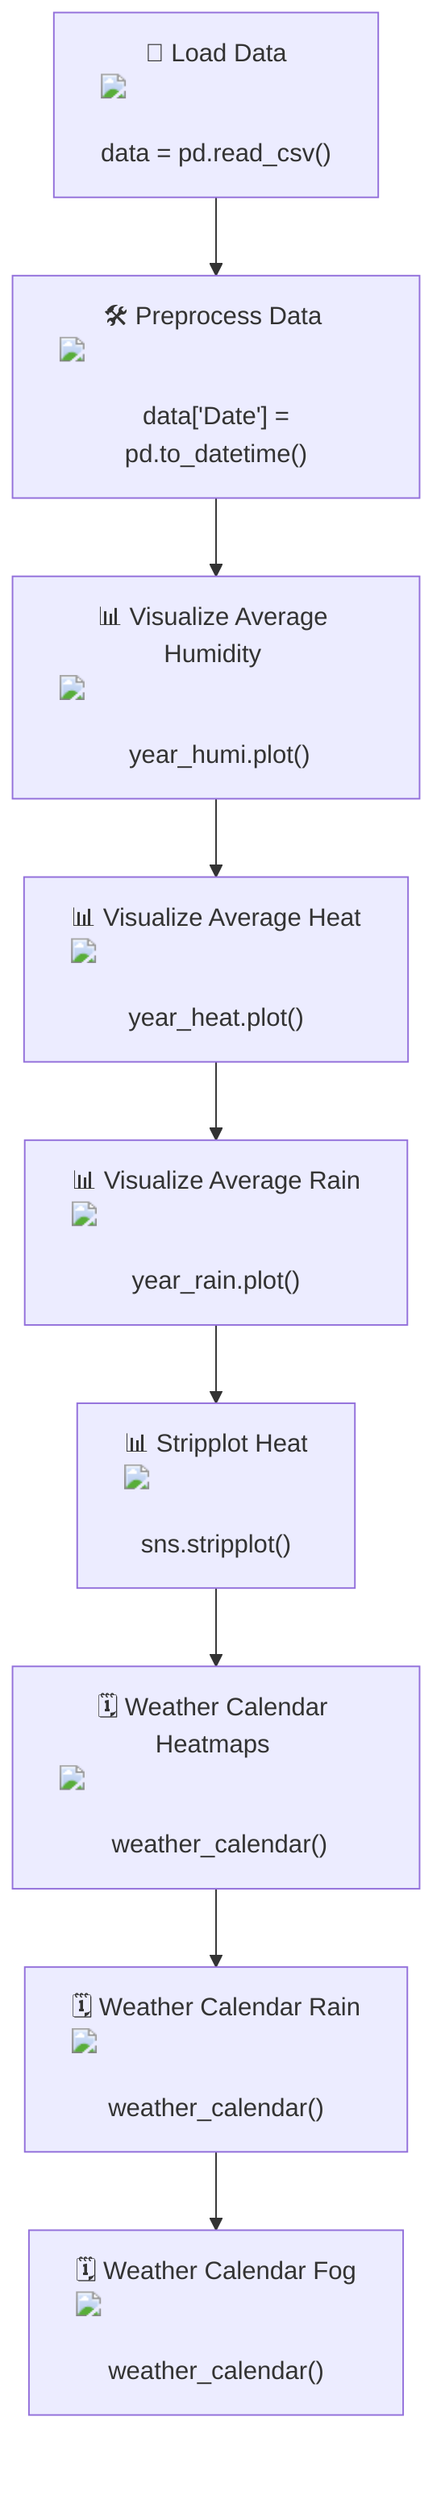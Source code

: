 flowchart TD
    A["📂 Load Data <img src='file.svg'/> <br/> data = pd.read_csv()"] --> B["🛠️ Preprocess Data <img src='column_split.svg'/> <br/> data['Date'] = pd.to_datetime()"]
    B --> C["📊 Visualize Average Humidity <img src='dummy_plots/lineplot_template.svg'/> <br/> year_humi.plot()"]
    C --> D["📊 Visualize Average Heat <img src='dummy_plots/lineplot_template.svg'/> <br/> year_heat.plot()"]
    D --> E["📊 Visualize Average Rain <img src='dummy_plots/lineplot_template.svg'/> <br/> year_rain.plot()"]
    E --> F["📊 Stripplot Heat <img src='dummy_plots/scatter_plot_template.svg'/> <br/> sns.stripplot()"]
    F --> G["🗓️ Weather Calendar Heatmaps <img src='dummy_plots/heatmap_template.svg'/> <br/> weather_calendar()"]
    G --> H["🗓️ Weather Calendar Rain <img src='dummy_plots/heatmap_template.svg'/> <br/> weather_calendar()"]
    H --> I["🗓️ Weather Calendar Fog <img src='dummy_plots/heatmap_template.svg'/> <br/> weather_calendar()"]